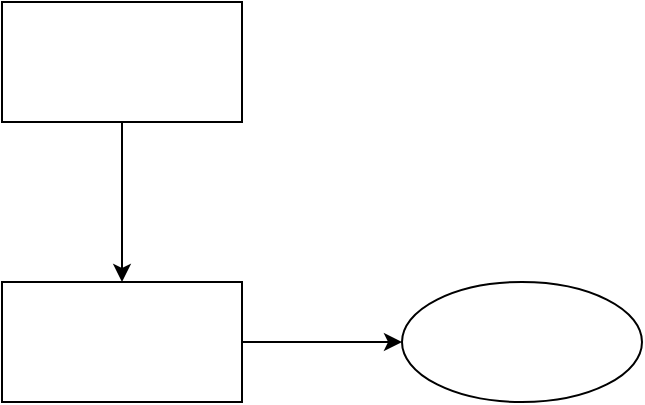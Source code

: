 <mxfile version="15.5.5" type="github"><diagram id="ZjEa8aeVQIMq6uV5Kkjf" name="Page-1"><mxGraphModel dx="586" dy="1611" grid="1" gridSize="10" guides="1" tooltips="1" connect="1" arrows="1" fold="1" page="1" pageScale="1" pageWidth="827" pageHeight="1169" math="0" shadow="0"><root><mxCell id="0"/><mxCell id="1" parent="0"/><mxCell id="2RMUzIupH8DCGvt_PLBL-3" value="" style="edgeStyle=orthogonalEdgeStyle;rounded=0;orthogonalLoop=1;jettySize=auto;html=1;" edge="1" parent="1" source="2RMUzIupH8DCGvt_PLBL-1" target="2RMUzIupH8DCGvt_PLBL-2"><mxGeometry relative="1" as="geometry"/></mxCell><mxCell id="2RMUzIupH8DCGvt_PLBL-1" value="" style="rounded=0;whiteSpace=wrap;html=1;" vertex="1" parent="1"><mxGeometry x="100" y="460" width="120" height="60" as="geometry"/></mxCell><mxCell id="2RMUzIupH8DCGvt_PLBL-5" value="" style="edgeStyle=orthogonalEdgeStyle;rounded=0;orthogonalLoop=1;jettySize=auto;html=1;" edge="1" parent="1" source="2RMUzIupH8DCGvt_PLBL-2" target="2RMUzIupH8DCGvt_PLBL-4"><mxGeometry relative="1" as="geometry"/></mxCell><mxCell id="2RMUzIupH8DCGvt_PLBL-2" value="" style="rounded=0;whiteSpace=wrap;html=1;" vertex="1" parent="1"><mxGeometry x="100" y="600" width="120" height="60" as="geometry"/></mxCell><mxCell id="2RMUzIupH8DCGvt_PLBL-4" value="" style="ellipse;whiteSpace=wrap;html=1;rounded=0;" vertex="1" parent="1"><mxGeometry x="300" y="600" width="120" height="60" as="geometry"/></mxCell></root></mxGraphModel></diagram></mxfile>